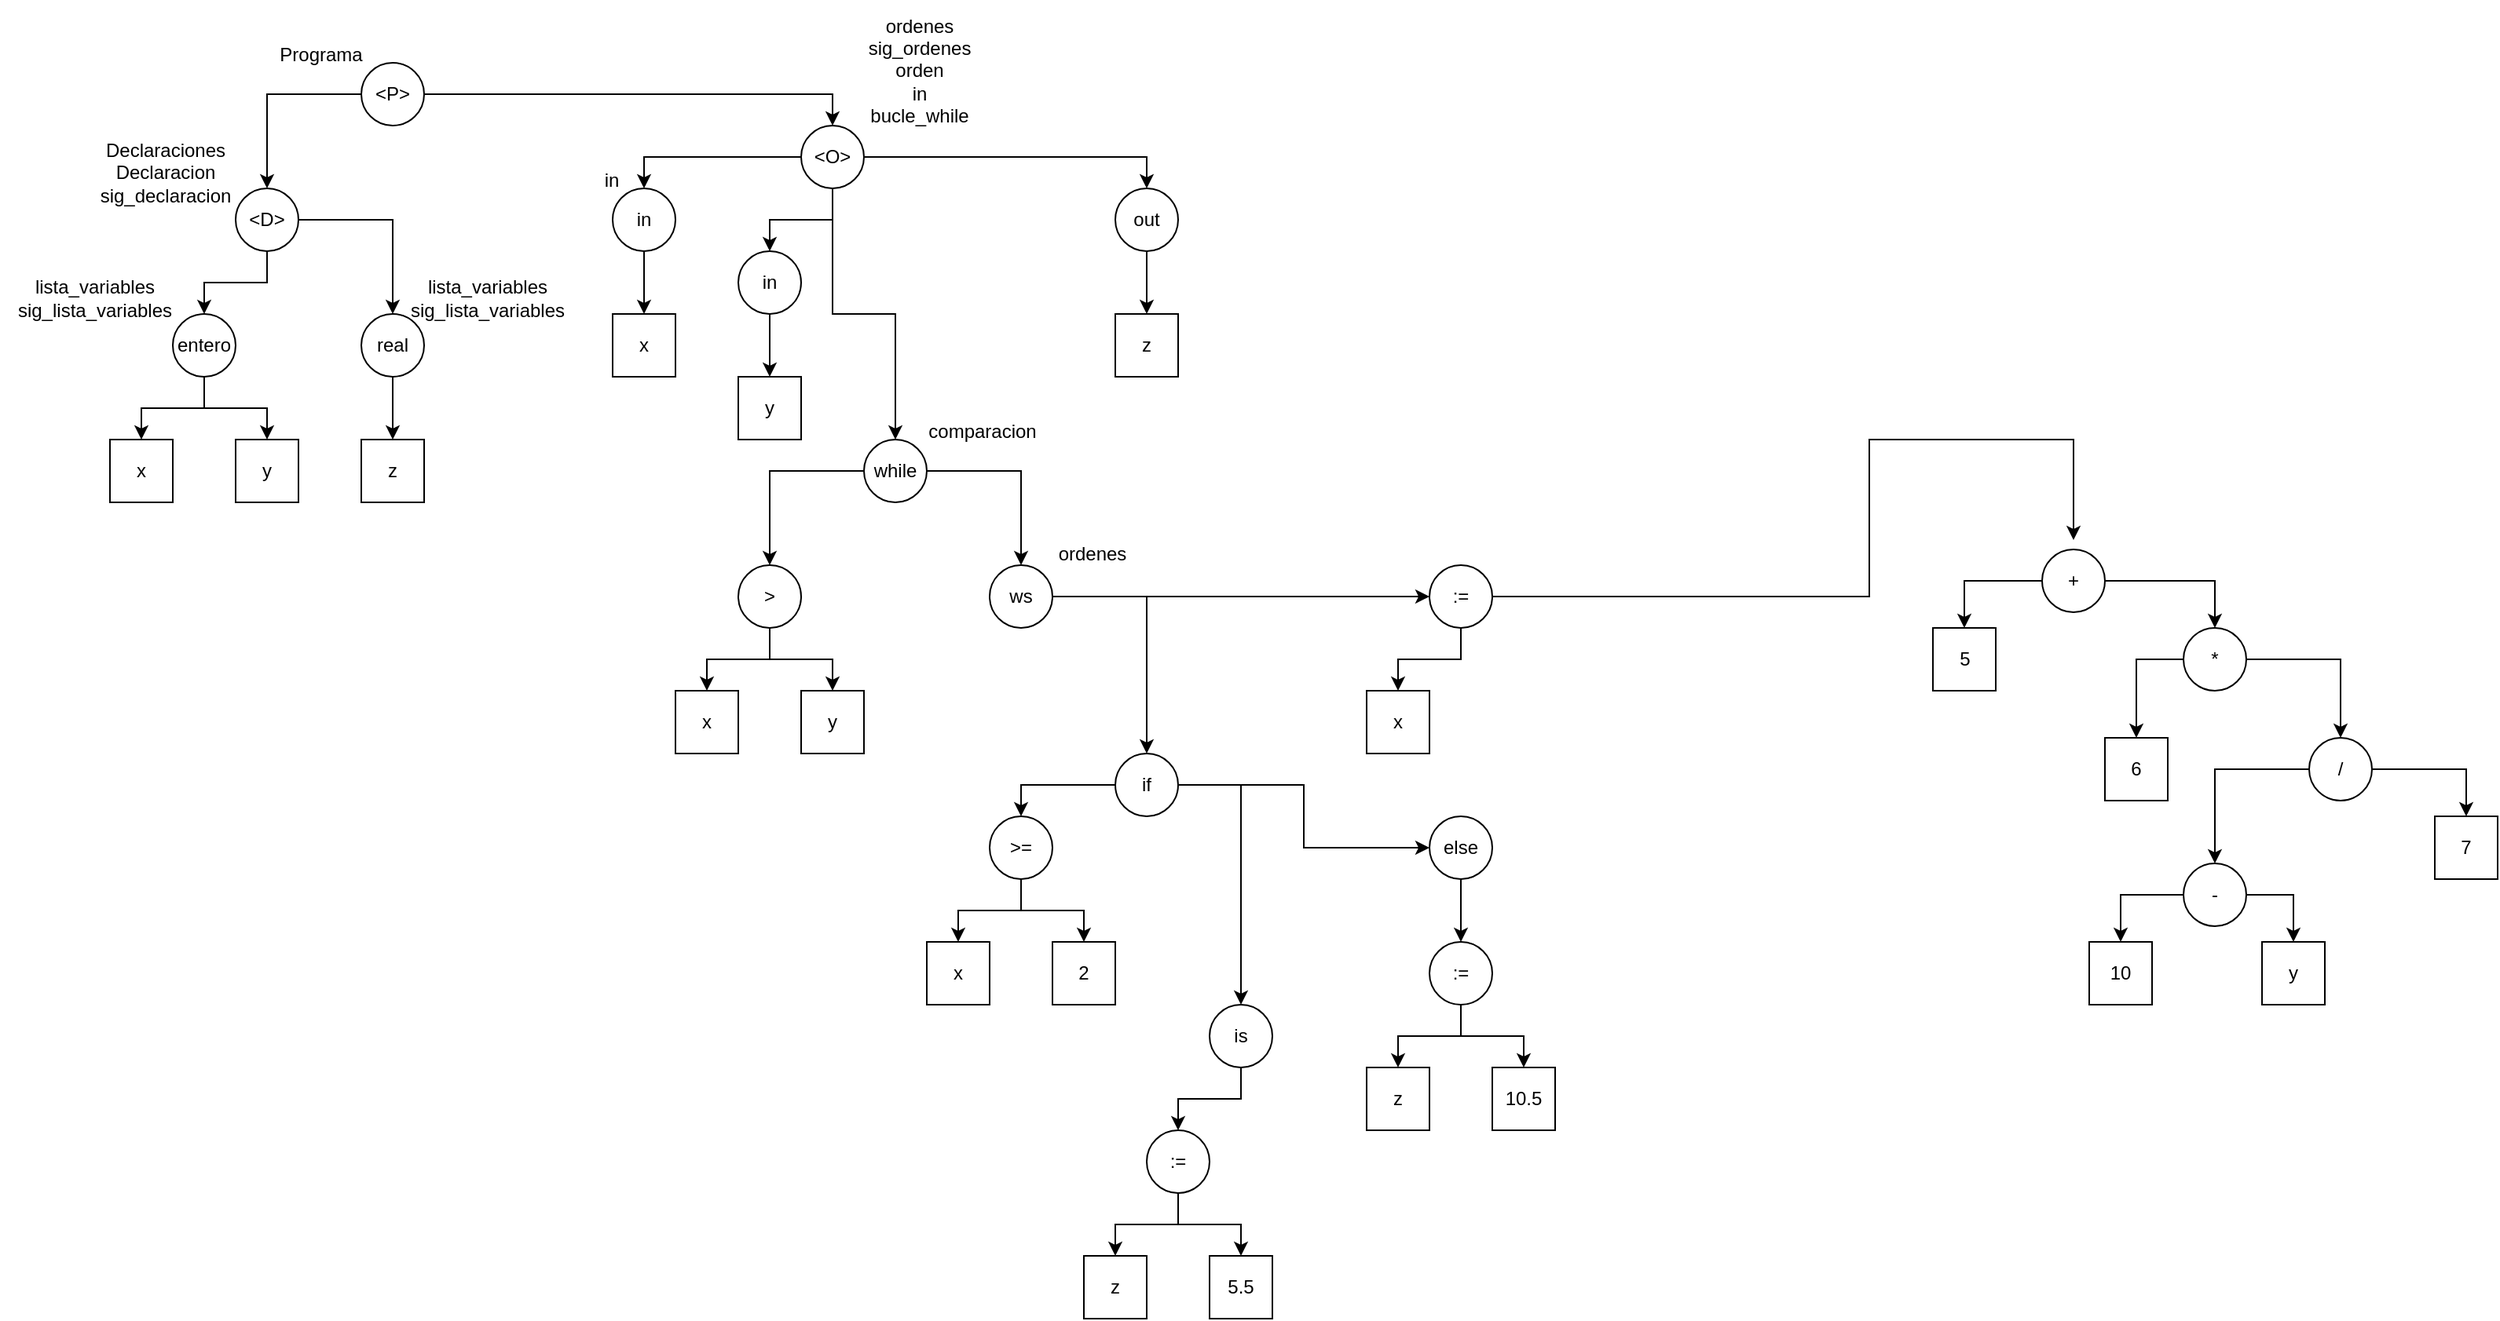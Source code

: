 <mxfile version="21.6.8" type="device">
  <diagram name="Página-1" id="BioIAJnlpIwMO9LeZhsN">
    <mxGraphModel dx="974" dy="497" grid="1" gridSize="10" guides="1" tooltips="1" connect="1" arrows="1" fold="1" page="1" pageScale="1" pageWidth="827" pageHeight="1169" math="0" shadow="0">
      <root>
        <mxCell id="0" />
        <mxCell id="1" parent="0" />
        <mxCell id="Y35MA7wSUc7kH7Hak9lZ-29" style="edgeStyle=orthogonalEdgeStyle;rounded=0;orthogonalLoop=1;jettySize=auto;html=1;entryX=0.5;entryY=0;entryDx=0;entryDy=0;" parent="1" source="Y35MA7wSUc7kH7Hak9lZ-27" target="Y35MA7wSUc7kH7Hak9lZ-28" edge="1">
          <mxGeometry relative="1" as="geometry" />
        </mxCell>
        <mxCell id="Y35MA7wSUc7kH7Hak9lZ-46" style="edgeStyle=orthogonalEdgeStyle;rounded=0;orthogonalLoop=1;jettySize=auto;html=1;entryX=0.5;entryY=0;entryDx=0;entryDy=0;" parent="1" source="Y35MA7wSUc7kH7Hak9lZ-27" target="Y35MA7wSUc7kH7Hak9lZ-45" edge="1">
          <mxGeometry relative="1" as="geometry" />
        </mxCell>
        <mxCell id="Y35MA7wSUc7kH7Hak9lZ-27" value="&amp;lt;P&amp;gt;" style="ellipse;whiteSpace=wrap;html=1;aspect=fixed;" parent="1" vertex="1">
          <mxGeometry x="240" y="120" width="40" height="40" as="geometry" />
        </mxCell>
        <mxCell id="Y35MA7wSUc7kH7Hak9lZ-33" style="edgeStyle=orthogonalEdgeStyle;rounded=0;orthogonalLoop=1;jettySize=auto;html=1;entryX=0.5;entryY=0;entryDx=0;entryDy=0;" parent="1" source="Y35MA7wSUc7kH7Hak9lZ-28" target="Y35MA7wSUc7kH7Hak9lZ-32" edge="1">
          <mxGeometry relative="1" as="geometry" />
        </mxCell>
        <mxCell id="Y35MA7wSUc7kH7Hak9lZ-44" style="edgeStyle=orthogonalEdgeStyle;rounded=0;orthogonalLoop=1;jettySize=auto;html=1;entryX=0.5;entryY=0;entryDx=0;entryDy=0;" parent="1" source="Y35MA7wSUc7kH7Hak9lZ-28" target="Y35MA7wSUc7kH7Hak9lZ-41" edge="1">
          <mxGeometry relative="1" as="geometry" />
        </mxCell>
        <mxCell id="Y35MA7wSUc7kH7Hak9lZ-28" value="&amp;lt;D&amp;gt;" style="ellipse;whiteSpace=wrap;html=1;aspect=fixed;" parent="1" vertex="1">
          <mxGeometry x="160" y="200" width="40" height="40" as="geometry" />
        </mxCell>
        <mxCell id="Y35MA7wSUc7kH7Hak9lZ-30" value="Programa" style="text;html=1;align=center;verticalAlign=middle;resizable=0;points=[];autosize=1;strokeColor=none;fillColor=none;" parent="1" vertex="1">
          <mxGeometry x="174" y="100" width="80" height="30" as="geometry" />
        </mxCell>
        <mxCell id="Y35MA7wSUc7kH7Hak9lZ-31" value="Declaraciones&lt;br&gt;Declaracion&lt;br&gt;sig_declaracion" style="text;html=1;align=center;verticalAlign=middle;resizable=0;points=[];autosize=1;strokeColor=none;fillColor=none;" parent="1" vertex="1">
          <mxGeometry x="60" y="160" width="110" height="60" as="geometry" />
        </mxCell>
        <mxCell id="Y35MA7wSUc7kH7Hak9lZ-36" style="edgeStyle=orthogonalEdgeStyle;rounded=0;orthogonalLoop=1;jettySize=auto;html=1;entryX=0.5;entryY=0;entryDx=0;entryDy=0;" parent="1" source="Y35MA7wSUc7kH7Hak9lZ-32" target="Y35MA7wSUc7kH7Hak9lZ-35" edge="1">
          <mxGeometry relative="1" as="geometry" />
        </mxCell>
        <mxCell id="Y35MA7wSUc7kH7Hak9lZ-38" style="edgeStyle=orthogonalEdgeStyle;rounded=0;orthogonalLoop=1;jettySize=auto;html=1;entryX=0.5;entryY=0;entryDx=0;entryDy=0;" parent="1" source="Y35MA7wSUc7kH7Hak9lZ-32" target="Y35MA7wSUc7kH7Hak9lZ-37" edge="1">
          <mxGeometry relative="1" as="geometry" />
        </mxCell>
        <mxCell id="Y35MA7wSUc7kH7Hak9lZ-32" value="entero" style="ellipse;whiteSpace=wrap;html=1;aspect=fixed;" parent="1" vertex="1">
          <mxGeometry x="120" y="280" width="40" height="40" as="geometry" />
        </mxCell>
        <mxCell id="Y35MA7wSUc7kH7Hak9lZ-34" value="lista_variables&lt;br&gt;sig_lista_variables" style="text;html=1;align=center;verticalAlign=middle;resizable=0;points=[];autosize=1;strokeColor=none;fillColor=none;" parent="1" vertex="1">
          <mxGeometry x="10" y="250" width="120" height="40" as="geometry" />
        </mxCell>
        <mxCell id="Y35MA7wSUc7kH7Hak9lZ-35" value="x" style="rounded=0;whiteSpace=wrap;html=1;" parent="1" vertex="1">
          <mxGeometry x="80" y="360" width="40" height="40" as="geometry" />
        </mxCell>
        <mxCell id="Y35MA7wSUc7kH7Hak9lZ-37" value="y" style="rounded=0;whiteSpace=wrap;html=1;" parent="1" vertex="1">
          <mxGeometry x="160" y="360" width="40" height="40" as="geometry" />
        </mxCell>
        <mxCell id="Y35MA7wSUc7kH7Hak9lZ-39" style="edgeStyle=orthogonalEdgeStyle;rounded=0;orthogonalLoop=1;jettySize=auto;html=1;entryX=0.5;entryY=0;entryDx=0;entryDy=0;" parent="1" source="Y35MA7wSUc7kH7Hak9lZ-41" target="Y35MA7wSUc7kH7Hak9lZ-42" edge="1">
          <mxGeometry relative="1" as="geometry" />
        </mxCell>
        <mxCell id="Y35MA7wSUc7kH7Hak9lZ-41" value="real" style="ellipse;whiteSpace=wrap;html=1;aspect=fixed;" parent="1" vertex="1">
          <mxGeometry x="240" y="280" width="40" height="40" as="geometry" />
        </mxCell>
        <mxCell id="Y35MA7wSUc7kH7Hak9lZ-42" value="z" style="rounded=0;whiteSpace=wrap;html=1;" parent="1" vertex="1">
          <mxGeometry x="240" y="360" width="40" height="40" as="geometry" />
        </mxCell>
        <mxCell id="Y35MA7wSUc7kH7Hak9lZ-49" style="edgeStyle=orthogonalEdgeStyle;rounded=0;orthogonalLoop=1;jettySize=auto;html=1;entryX=0.5;entryY=0;entryDx=0;entryDy=0;" parent="1" source="Y35MA7wSUc7kH7Hak9lZ-45" target="Y35MA7wSUc7kH7Hak9lZ-48" edge="1">
          <mxGeometry relative="1" as="geometry" />
        </mxCell>
        <mxCell id="Y35MA7wSUc7kH7Hak9lZ-57" style="edgeStyle=orthogonalEdgeStyle;rounded=0;orthogonalLoop=1;jettySize=auto;html=1;entryX=0.5;entryY=0;entryDx=0;entryDy=0;" parent="1" source="Y35MA7wSUc7kH7Hak9lZ-45" target="Y35MA7wSUc7kH7Hak9lZ-55" edge="1">
          <mxGeometry relative="1" as="geometry" />
        </mxCell>
        <mxCell id="Y35MA7wSUc7kH7Hak9lZ-59" style="edgeStyle=orthogonalEdgeStyle;rounded=0;orthogonalLoop=1;jettySize=auto;html=1;entryX=0.5;entryY=0;entryDx=0;entryDy=0;" parent="1" source="Y35MA7wSUc7kH7Hak9lZ-45" target="Y35MA7wSUc7kH7Hak9lZ-58" edge="1">
          <mxGeometry relative="1" as="geometry" />
        </mxCell>
        <mxCell id="Y35MA7wSUc7kH7Hak9lZ-126" style="edgeStyle=orthogonalEdgeStyle;rounded=0;orthogonalLoop=1;jettySize=auto;html=1;entryX=0.5;entryY=0;entryDx=0;entryDy=0;" parent="1" source="Y35MA7wSUc7kH7Hak9lZ-45" target="Y35MA7wSUc7kH7Hak9lZ-123" edge="1">
          <mxGeometry relative="1" as="geometry" />
        </mxCell>
        <mxCell id="Y35MA7wSUc7kH7Hak9lZ-45" value="&amp;lt;O&amp;gt;" style="ellipse;whiteSpace=wrap;html=1;aspect=fixed;" parent="1" vertex="1">
          <mxGeometry x="520" y="160" width="40" height="40" as="geometry" />
        </mxCell>
        <mxCell id="Y35MA7wSUc7kH7Hak9lZ-47" value="ordenes&lt;br&gt;sig_ordenes&lt;br&gt;orden&lt;br&gt;in&lt;br&gt;bucle_while" style="text;html=1;align=center;verticalAlign=middle;resizable=0;points=[];autosize=1;strokeColor=none;fillColor=none;" parent="1" vertex="1">
          <mxGeometry x="550" y="80" width="90" height="90" as="geometry" />
        </mxCell>
        <mxCell id="Y35MA7wSUc7kH7Hak9lZ-51" value="" style="edgeStyle=orthogonalEdgeStyle;rounded=0;orthogonalLoop=1;jettySize=auto;html=1;" parent="1" source="Y35MA7wSUc7kH7Hak9lZ-48" target="Y35MA7wSUc7kH7Hak9lZ-50" edge="1">
          <mxGeometry relative="1" as="geometry" />
        </mxCell>
        <mxCell id="Y35MA7wSUc7kH7Hak9lZ-48" value="in" style="ellipse;whiteSpace=wrap;html=1;aspect=fixed;" parent="1" vertex="1">
          <mxGeometry x="400" y="200" width="40" height="40" as="geometry" />
        </mxCell>
        <mxCell id="Y35MA7wSUc7kH7Hak9lZ-50" value="x" style="rounded=0;whiteSpace=wrap;html=1;" parent="1" vertex="1">
          <mxGeometry x="400" y="280" width="40" height="40" as="geometry" />
        </mxCell>
        <mxCell id="Y35MA7wSUc7kH7Hak9lZ-52" value="in" style="text;html=1;align=center;verticalAlign=middle;resizable=0;points=[];autosize=1;strokeColor=none;fillColor=none;" parent="1" vertex="1">
          <mxGeometry x="384" y="180" width="30" height="30" as="geometry" />
        </mxCell>
        <mxCell id="Y35MA7wSUc7kH7Hak9lZ-53" value="lista_variables&lt;br&gt;sig_lista_variables" style="text;html=1;align=center;verticalAlign=middle;resizable=0;points=[];autosize=1;strokeColor=none;fillColor=none;" parent="1" vertex="1">
          <mxGeometry x="260" y="250" width="120" height="40" as="geometry" />
        </mxCell>
        <mxCell id="Y35MA7wSUc7kH7Hak9lZ-54" value="" style="edgeStyle=orthogonalEdgeStyle;rounded=0;orthogonalLoop=1;jettySize=auto;html=1;" parent="1" source="Y35MA7wSUc7kH7Hak9lZ-55" target="Y35MA7wSUc7kH7Hak9lZ-56" edge="1">
          <mxGeometry relative="1" as="geometry" />
        </mxCell>
        <mxCell id="Y35MA7wSUc7kH7Hak9lZ-55" value="in" style="ellipse;whiteSpace=wrap;html=1;aspect=fixed;" parent="1" vertex="1">
          <mxGeometry x="480" y="240" width="40" height="40" as="geometry" />
        </mxCell>
        <mxCell id="Y35MA7wSUc7kH7Hak9lZ-56" value="y" style="rounded=0;whiteSpace=wrap;html=1;" parent="1" vertex="1">
          <mxGeometry x="480" y="320" width="40" height="40" as="geometry" />
        </mxCell>
        <mxCell id="Y35MA7wSUc7kH7Hak9lZ-66" style="edgeStyle=orthogonalEdgeStyle;rounded=0;orthogonalLoop=1;jettySize=auto;html=1;entryX=0.5;entryY=0;entryDx=0;entryDy=0;" parent="1" source="Y35MA7wSUc7kH7Hak9lZ-58" target="Y35MA7wSUc7kH7Hak9lZ-61" edge="1">
          <mxGeometry relative="1" as="geometry" />
        </mxCell>
        <mxCell id="Y35MA7wSUc7kH7Hak9lZ-68" style="edgeStyle=orthogonalEdgeStyle;rounded=0;orthogonalLoop=1;jettySize=auto;html=1;entryX=0.5;entryY=0;entryDx=0;entryDy=0;" parent="1" source="Y35MA7wSUc7kH7Hak9lZ-58" target="Y35MA7wSUc7kH7Hak9lZ-67" edge="1">
          <mxGeometry relative="1" as="geometry" />
        </mxCell>
        <mxCell id="Y35MA7wSUc7kH7Hak9lZ-58" value="while" style="ellipse;whiteSpace=wrap;html=1;aspect=fixed;" parent="1" vertex="1">
          <mxGeometry x="560" y="360" width="40" height="40" as="geometry" />
        </mxCell>
        <mxCell id="Y35MA7wSUc7kH7Hak9lZ-60" value="comparacion" style="text;html=1;align=center;verticalAlign=middle;resizable=0;points=[];autosize=1;strokeColor=none;fillColor=none;" parent="1" vertex="1">
          <mxGeometry x="590" y="340" width="90" height="30" as="geometry" />
        </mxCell>
        <mxCell id="Y35MA7wSUc7kH7Hak9lZ-64" style="edgeStyle=orthogonalEdgeStyle;rounded=0;orthogonalLoop=1;jettySize=auto;html=1;entryX=0.5;entryY=0;entryDx=0;entryDy=0;" parent="1" source="Y35MA7wSUc7kH7Hak9lZ-61" target="Y35MA7wSUc7kH7Hak9lZ-62" edge="1">
          <mxGeometry relative="1" as="geometry" />
        </mxCell>
        <mxCell id="Y35MA7wSUc7kH7Hak9lZ-65" style="edgeStyle=orthogonalEdgeStyle;rounded=0;orthogonalLoop=1;jettySize=auto;html=1;entryX=0.5;entryY=0;entryDx=0;entryDy=0;" parent="1" source="Y35MA7wSUc7kH7Hak9lZ-61" target="Y35MA7wSUc7kH7Hak9lZ-63" edge="1">
          <mxGeometry relative="1" as="geometry" />
        </mxCell>
        <mxCell id="Y35MA7wSUc7kH7Hak9lZ-61" value="&amp;gt;" style="ellipse;whiteSpace=wrap;html=1;aspect=fixed;" parent="1" vertex="1">
          <mxGeometry x="480" y="440" width="40" height="40" as="geometry" />
        </mxCell>
        <mxCell id="Y35MA7wSUc7kH7Hak9lZ-62" value="x" style="rounded=0;whiteSpace=wrap;html=1;" parent="1" vertex="1">
          <mxGeometry x="440" y="520" width="40" height="40" as="geometry" />
        </mxCell>
        <mxCell id="Y35MA7wSUc7kH7Hak9lZ-63" value="y" style="rounded=0;whiteSpace=wrap;html=1;" parent="1" vertex="1">
          <mxGeometry x="520" y="520" width="40" height="40" as="geometry" />
        </mxCell>
        <mxCell id="Y35MA7wSUc7kH7Hak9lZ-71" style="edgeStyle=orthogonalEdgeStyle;rounded=0;orthogonalLoop=1;jettySize=auto;html=1;entryX=0.5;entryY=0;entryDx=0;entryDy=0;" parent="1" source="Y35MA7wSUc7kH7Hak9lZ-67" target="Y35MA7wSUc7kH7Hak9lZ-70" edge="1">
          <mxGeometry relative="1" as="geometry" />
        </mxCell>
        <mxCell id="Y35MA7wSUc7kH7Hak9lZ-99" style="edgeStyle=orthogonalEdgeStyle;rounded=0;orthogonalLoop=1;jettySize=auto;html=1;entryX=0;entryY=0.5;entryDx=0;entryDy=0;" parent="1" source="Y35MA7wSUc7kH7Hak9lZ-67" target="Y35MA7wSUc7kH7Hak9lZ-97" edge="1">
          <mxGeometry relative="1" as="geometry" />
        </mxCell>
        <mxCell id="Y35MA7wSUc7kH7Hak9lZ-67" value="ws" style="ellipse;whiteSpace=wrap;html=1;aspect=fixed;" parent="1" vertex="1">
          <mxGeometry x="640" y="440" width="40" height="40" as="geometry" />
        </mxCell>
        <mxCell id="Y35MA7wSUc7kH7Hak9lZ-69" value="ordenes" style="text;html=1;align=center;verticalAlign=middle;resizable=0;points=[];autosize=1;strokeColor=none;fillColor=none;" parent="1" vertex="1">
          <mxGeometry x="670" y="418" width="70" height="30" as="geometry" />
        </mxCell>
        <mxCell id="Y35MA7wSUc7kH7Hak9lZ-77" style="edgeStyle=orthogonalEdgeStyle;rounded=0;orthogonalLoop=1;jettySize=auto;html=1;entryX=0.5;entryY=0;entryDx=0;entryDy=0;" parent="1" source="Y35MA7wSUc7kH7Hak9lZ-70" target="Y35MA7wSUc7kH7Hak9lZ-74" edge="1">
          <mxGeometry relative="1" as="geometry" />
        </mxCell>
        <mxCell id="Y35MA7wSUc7kH7Hak9lZ-79" style="edgeStyle=orthogonalEdgeStyle;rounded=0;orthogonalLoop=1;jettySize=auto;html=1;entryX=0.5;entryY=0;entryDx=0;entryDy=0;" parent="1" source="Y35MA7wSUc7kH7Hak9lZ-70" target="Y35MA7wSUc7kH7Hak9lZ-78" edge="1">
          <mxGeometry relative="1" as="geometry" />
        </mxCell>
        <mxCell id="Y35MA7wSUc7kH7Hak9lZ-87" style="edgeStyle=orthogonalEdgeStyle;rounded=0;orthogonalLoop=1;jettySize=auto;html=1;entryX=0;entryY=0.5;entryDx=0;entryDy=0;" parent="1" source="Y35MA7wSUc7kH7Hak9lZ-70" target="Y35MA7wSUc7kH7Hak9lZ-86" edge="1">
          <mxGeometry relative="1" as="geometry" />
        </mxCell>
        <mxCell id="Y35MA7wSUc7kH7Hak9lZ-70" value="if" style="ellipse;whiteSpace=wrap;html=1;aspect=fixed;" parent="1" vertex="1">
          <mxGeometry x="720" y="560" width="40" height="40" as="geometry" />
        </mxCell>
        <mxCell id="Y35MA7wSUc7kH7Hak9lZ-72" style="edgeStyle=orthogonalEdgeStyle;rounded=0;orthogonalLoop=1;jettySize=auto;html=1;entryX=0.5;entryY=0;entryDx=0;entryDy=0;" parent="1" source="Y35MA7wSUc7kH7Hak9lZ-74" target="Y35MA7wSUc7kH7Hak9lZ-75" edge="1">
          <mxGeometry relative="1" as="geometry" />
        </mxCell>
        <mxCell id="Y35MA7wSUc7kH7Hak9lZ-73" style="edgeStyle=orthogonalEdgeStyle;rounded=0;orthogonalLoop=1;jettySize=auto;html=1;entryX=0.5;entryY=0;entryDx=0;entryDy=0;" parent="1" source="Y35MA7wSUc7kH7Hak9lZ-74" target="Y35MA7wSUc7kH7Hak9lZ-76" edge="1">
          <mxGeometry relative="1" as="geometry" />
        </mxCell>
        <mxCell id="Y35MA7wSUc7kH7Hak9lZ-74" value="&amp;gt;=" style="ellipse;whiteSpace=wrap;html=1;aspect=fixed;" parent="1" vertex="1">
          <mxGeometry x="640" y="600" width="40" height="40" as="geometry" />
        </mxCell>
        <mxCell id="Y35MA7wSUc7kH7Hak9lZ-75" value="x" style="rounded=0;whiteSpace=wrap;html=1;" parent="1" vertex="1">
          <mxGeometry x="600" y="680" width="40" height="40" as="geometry" />
        </mxCell>
        <mxCell id="Y35MA7wSUc7kH7Hak9lZ-76" value="2" style="rounded=0;whiteSpace=wrap;html=1;" parent="1" vertex="1">
          <mxGeometry x="680" y="680" width="40" height="40" as="geometry" />
        </mxCell>
        <mxCell id="Y35MA7wSUc7kH7Hak9lZ-85" style="edgeStyle=orthogonalEdgeStyle;rounded=0;orthogonalLoop=1;jettySize=auto;html=1;entryX=0.5;entryY=0;entryDx=0;entryDy=0;" parent="1" source="Y35MA7wSUc7kH7Hak9lZ-78" target="Y35MA7wSUc7kH7Hak9lZ-81" edge="1">
          <mxGeometry relative="1" as="geometry" />
        </mxCell>
        <mxCell id="Y35MA7wSUc7kH7Hak9lZ-78" value="is" style="ellipse;whiteSpace=wrap;html=1;aspect=fixed;" parent="1" vertex="1">
          <mxGeometry x="780" y="720" width="40" height="40" as="geometry" />
        </mxCell>
        <mxCell id="Y35MA7wSUc7kH7Hak9lZ-80" value="z" style="rounded=0;whiteSpace=wrap;html=1;" parent="1" vertex="1">
          <mxGeometry x="700" y="880" width="40" height="40" as="geometry" />
        </mxCell>
        <mxCell id="Y35MA7wSUc7kH7Hak9lZ-82" style="edgeStyle=orthogonalEdgeStyle;rounded=0;orthogonalLoop=1;jettySize=auto;html=1;entryX=0.5;entryY=0;entryDx=0;entryDy=0;" parent="1" source="Y35MA7wSUc7kH7Hak9lZ-81" target="Y35MA7wSUc7kH7Hak9lZ-80" edge="1">
          <mxGeometry relative="1" as="geometry" />
        </mxCell>
        <mxCell id="Y35MA7wSUc7kH7Hak9lZ-84" style="edgeStyle=orthogonalEdgeStyle;rounded=0;orthogonalLoop=1;jettySize=auto;html=1;entryX=0.5;entryY=0;entryDx=0;entryDy=0;" parent="1" source="Y35MA7wSUc7kH7Hak9lZ-81" target="Y35MA7wSUc7kH7Hak9lZ-83" edge="1">
          <mxGeometry relative="1" as="geometry" />
        </mxCell>
        <mxCell id="Y35MA7wSUc7kH7Hak9lZ-81" value=":=" style="ellipse;whiteSpace=wrap;html=1;aspect=fixed;" parent="1" vertex="1">
          <mxGeometry x="740" y="800" width="40" height="40" as="geometry" />
        </mxCell>
        <mxCell id="Y35MA7wSUc7kH7Hak9lZ-83" value="5.5" style="rounded=0;whiteSpace=wrap;html=1;" parent="1" vertex="1">
          <mxGeometry x="780" y="880" width="40" height="40" as="geometry" />
        </mxCell>
        <mxCell id="Y35MA7wSUc7kH7Hak9lZ-93" value="" style="edgeStyle=orthogonalEdgeStyle;rounded=0;orthogonalLoop=1;jettySize=auto;html=1;" parent="1" source="Y35MA7wSUc7kH7Hak9lZ-86" target="Y35MA7wSUc7kH7Hak9lZ-91" edge="1">
          <mxGeometry relative="1" as="geometry" />
        </mxCell>
        <mxCell id="Y35MA7wSUc7kH7Hak9lZ-86" value="else" style="ellipse;whiteSpace=wrap;html=1;aspect=fixed;" parent="1" vertex="1">
          <mxGeometry x="920" y="600" width="40" height="40" as="geometry" />
        </mxCell>
        <mxCell id="Y35MA7wSUc7kH7Hak9lZ-88" value="z" style="rounded=0;whiteSpace=wrap;html=1;" parent="1" vertex="1">
          <mxGeometry x="880" y="760" width="40" height="40" as="geometry" />
        </mxCell>
        <mxCell id="Y35MA7wSUc7kH7Hak9lZ-89" style="edgeStyle=orthogonalEdgeStyle;rounded=0;orthogonalLoop=1;jettySize=auto;html=1;entryX=0.5;entryY=0;entryDx=0;entryDy=0;" parent="1" source="Y35MA7wSUc7kH7Hak9lZ-91" target="Y35MA7wSUc7kH7Hak9lZ-88" edge="1">
          <mxGeometry relative="1" as="geometry" />
        </mxCell>
        <mxCell id="Y35MA7wSUc7kH7Hak9lZ-90" style="edgeStyle=orthogonalEdgeStyle;rounded=0;orthogonalLoop=1;jettySize=auto;html=1;entryX=0.5;entryY=0;entryDx=0;entryDy=0;" parent="1" source="Y35MA7wSUc7kH7Hak9lZ-91" target="Y35MA7wSUc7kH7Hak9lZ-92" edge="1">
          <mxGeometry relative="1" as="geometry" />
        </mxCell>
        <mxCell id="Y35MA7wSUc7kH7Hak9lZ-91" value=":=" style="ellipse;whiteSpace=wrap;html=1;aspect=fixed;" parent="1" vertex="1">
          <mxGeometry x="920" y="680" width="40" height="40" as="geometry" />
        </mxCell>
        <mxCell id="Y35MA7wSUc7kH7Hak9lZ-92" value="10.5" style="rounded=0;whiteSpace=wrap;html=1;" parent="1" vertex="1">
          <mxGeometry x="960" y="760" width="40" height="40" as="geometry" />
        </mxCell>
        <mxCell id="Y35MA7wSUc7kH7Hak9lZ-94" value="x" style="rounded=0;whiteSpace=wrap;html=1;" parent="1" vertex="1">
          <mxGeometry x="880" y="520" width="40" height="40" as="geometry" />
        </mxCell>
        <mxCell id="Y35MA7wSUc7kH7Hak9lZ-95" style="edgeStyle=orthogonalEdgeStyle;rounded=0;orthogonalLoop=1;jettySize=auto;html=1;entryX=0.5;entryY=0;entryDx=0;entryDy=0;" parent="1" source="Y35MA7wSUc7kH7Hak9lZ-97" target="Y35MA7wSUc7kH7Hak9lZ-94" edge="1">
          <mxGeometry relative="1" as="geometry" />
        </mxCell>
        <mxCell id="Y35MA7wSUc7kH7Hak9lZ-165" style="edgeStyle=orthogonalEdgeStyle;rounded=0;orthogonalLoop=1;jettySize=auto;html=1;entryX=0.5;entryY=0;entryDx=0;entryDy=0;" parent="1" source="Y35MA7wSUc7kH7Hak9lZ-97" edge="1">
          <mxGeometry relative="1" as="geometry">
            <mxPoint x="1330" y="424" as="targetPoint" />
            <Array as="points">
              <mxPoint x="1200" y="460" />
              <mxPoint x="1200" y="360" />
              <mxPoint x="1330" y="360" />
            </Array>
          </mxGeometry>
        </mxCell>
        <mxCell id="Y35MA7wSUc7kH7Hak9lZ-97" value=":=" style="ellipse;whiteSpace=wrap;html=1;aspect=fixed;" parent="1" vertex="1">
          <mxGeometry x="920" y="440" width="40" height="40" as="geometry" />
        </mxCell>
        <mxCell id="Y35MA7wSUc7kH7Hak9lZ-125" value="" style="edgeStyle=orthogonalEdgeStyle;rounded=0;orthogonalLoop=1;jettySize=auto;html=1;" parent="1" source="Y35MA7wSUc7kH7Hak9lZ-123" target="Y35MA7wSUc7kH7Hak9lZ-124" edge="1">
          <mxGeometry relative="1" as="geometry" />
        </mxCell>
        <mxCell id="Y35MA7wSUc7kH7Hak9lZ-123" value="out" style="ellipse;whiteSpace=wrap;html=1;aspect=fixed;" parent="1" vertex="1">
          <mxGeometry x="720" y="200" width="40" height="40" as="geometry" />
        </mxCell>
        <mxCell id="Y35MA7wSUc7kH7Hak9lZ-124" value="z" style="rounded=0;whiteSpace=wrap;html=1;" parent="1" vertex="1">
          <mxGeometry x="720" y="280" width="40" height="40" as="geometry" />
        </mxCell>
        <mxCell id="7S_zar-EDPBgnUSOmmRm-7" style="edgeStyle=orthogonalEdgeStyle;rounded=0;orthogonalLoop=1;jettySize=auto;html=1;entryX=0.5;entryY=0;entryDx=0;entryDy=0;" edge="1" parent="1" source="7S_zar-EDPBgnUSOmmRm-1" target="7S_zar-EDPBgnUSOmmRm-2">
          <mxGeometry relative="1" as="geometry" />
        </mxCell>
        <mxCell id="7S_zar-EDPBgnUSOmmRm-8" style="edgeStyle=orthogonalEdgeStyle;rounded=0;orthogonalLoop=1;jettySize=auto;html=1;entryX=0.5;entryY=0;entryDx=0;entryDy=0;" edge="1" parent="1" source="7S_zar-EDPBgnUSOmmRm-1" target="7S_zar-EDPBgnUSOmmRm-3">
          <mxGeometry relative="1" as="geometry" />
        </mxCell>
        <mxCell id="7S_zar-EDPBgnUSOmmRm-1" value="+" style="ellipse;whiteSpace=wrap;html=1;aspect=fixed;" vertex="1" parent="1">
          <mxGeometry x="1310" y="430" width="40" height="40" as="geometry" />
        </mxCell>
        <mxCell id="7S_zar-EDPBgnUSOmmRm-2" value="5" style="rounded=0;whiteSpace=wrap;html=1;" vertex="1" parent="1">
          <mxGeometry x="1240.5" y="480" width="40" height="40" as="geometry" />
        </mxCell>
        <mxCell id="7S_zar-EDPBgnUSOmmRm-9" style="edgeStyle=orthogonalEdgeStyle;rounded=0;orthogonalLoop=1;jettySize=auto;html=1;entryX=0.5;entryY=0;entryDx=0;entryDy=0;" edge="1" parent="1" source="7S_zar-EDPBgnUSOmmRm-3" target="7S_zar-EDPBgnUSOmmRm-4">
          <mxGeometry relative="1" as="geometry" />
        </mxCell>
        <mxCell id="7S_zar-EDPBgnUSOmmRm-10" style="edgeStyle=orthogonalEdgeStyle;rounded=0;orthogonalLoop=1;jettySize=auto;html=1;entryX=0.5;entryY=0;entryDx=0;entryDy=0;" edge="1" parent="1" source="7S_zar-EDPBgnUSOmmRm-3" target="7S_zar-EDPBgnUSOmmRm-5">
          <mxGeometry relative="1" as="geometry" />
        </mxCell>
        <mxCell id="7S_zar-EDPBgnUSOmmRm-3" value="*" style="ellipse;whiteSpace=wrap;html=1;aspect=fixed;" vertex="1" parent="1">
          <mxGeometry x="1400" y="480" width="40" height="40" as="geometry" />
        </mxCell>
        <mxCell id="7S_zar-EDPBgnUSOmmRm-4" value="6" style="rounded=0;whiteSpace=wrap;html=1;" vertex="1" parent="1">
          <mxGeometry x="1350" y="550" width="40" height="40" as="geometry" />
        </mxCell>
        <mxCell id="7S_zar-EDPBgnUSOmmRm-11" style="edgeStyle=orthogonalEdgeStyle;rounded=0;orthogonalLoop=1;jettySize=auto;html=1;entryX=0.5;entryY=0;entryDx=0;entryDy=0;" edge="1" parent="1" source="7S_zar-EDPBgnUSOmmRm-5" target="7S_zar-EDPBgnUSOmmRm-6">
          <mxGeometry relative="1" as="geometry" />
        </mxCell>
        <mxCell id="7S_zar-EDPBgnUSOmmRm-17" style="edgeStyle=orthogonalEdgeStyle;rounded=0;orthogonalLoop=1;jettySize=auto;html=1;entryX=0.5;entryY=0;entryDx=0;entryDy=0;" edge="1" parent="1" source="7S_zar-EDPBgnUSOmmRm-5" target="7S_zar-EDPBgnUSOmmRm-16">
          <mxGeometry relative="1" as="geometry" />
        </mxCell>
        <mxCell id="7S_zar-EDPBgnUSOmmRm-5" value="/" style="ellipse;whiteSpace=wrap;html=1;aspect=fixed;" vertex="1" parent="1">
          <mxGeometry x="1480" y="550" width="40" height="40" as="geometry" />
        </mxCell>
        <mxCell id="7S_zar-EDPBgnUSOmmRm-13" style="edgeStyle=orthogonalEdgeStyle;rounded=0;orthogonalLoop=1;jettySize=auto;html=1;entryX=0.5;entryY=0;entryDx=0;entryDy=0;" edge="1" parent="1" source="7S_zar-EDPBgnUSOmmRm-6" target="7S_zar-EDPBgnUSOmmRm-12">
          <mxGeometry relative="1" as="geometry" />
        </mxCell>
        <mxCell id="7S_zar-EDPBgnUSOmmRm-15" style="edgeStyle=orthogonalEdgeStyle;rounded=0;orthogonalLoop=1;jettySize=auto;html=1;entryX=0.5;entryY=0;entryDx=0;entryDy=0;" edge="1" parent="1" source="7S_zar-EDPBgnUSOmmRm-6" target="7S_zar-EDPBgnUSOmmRm-14">
          <mxGeometry relative="1" as="geometry" />
        </mxCell>
        <mxCell id="7S_zar-EDPBgnUSOmmRm-6" value="-" style="ellipse;whiteSpace=wrap;html=1;aspect=fixed;" vertex="1" parent="1">
          <mxGeometry x="1400" y="630" width="40" height="40" as="geometry" />
        </mxCell>
        <mxCell id="7S_zar-EDPBgnUSOmmRm-12" value="10" style="rounded=0;whiteSpace=wrap;html=1;" vertex="1" parent="1">
          <mxGeometry x="1340" y="680" width="40" height="40" as="geometry" />
        </mxCell>
        <mxCell id="7S_zar-EDPBgnUSOmmRm-14" value="y" style="rounded=0;whiteSpace=wrap;html=1;" vertex="1" parent="1">
          <mxGeometry x="1450" y="680" width="40" height="40" as="geometry" />
        </mxCell>
        <mxCell id="7S_zar-EDPBgnUSOmmRm-16" value="7" style="rounded=0;whiteSpace=wrap;html=1;" vertex="1" parent="1">
          <mxGeometry x="1560" y="600" width="40" height="40" as="geometry" />
        </mxCell>
      </root>
    </mxGraphModel>
  </diagram>
</mxfile>
